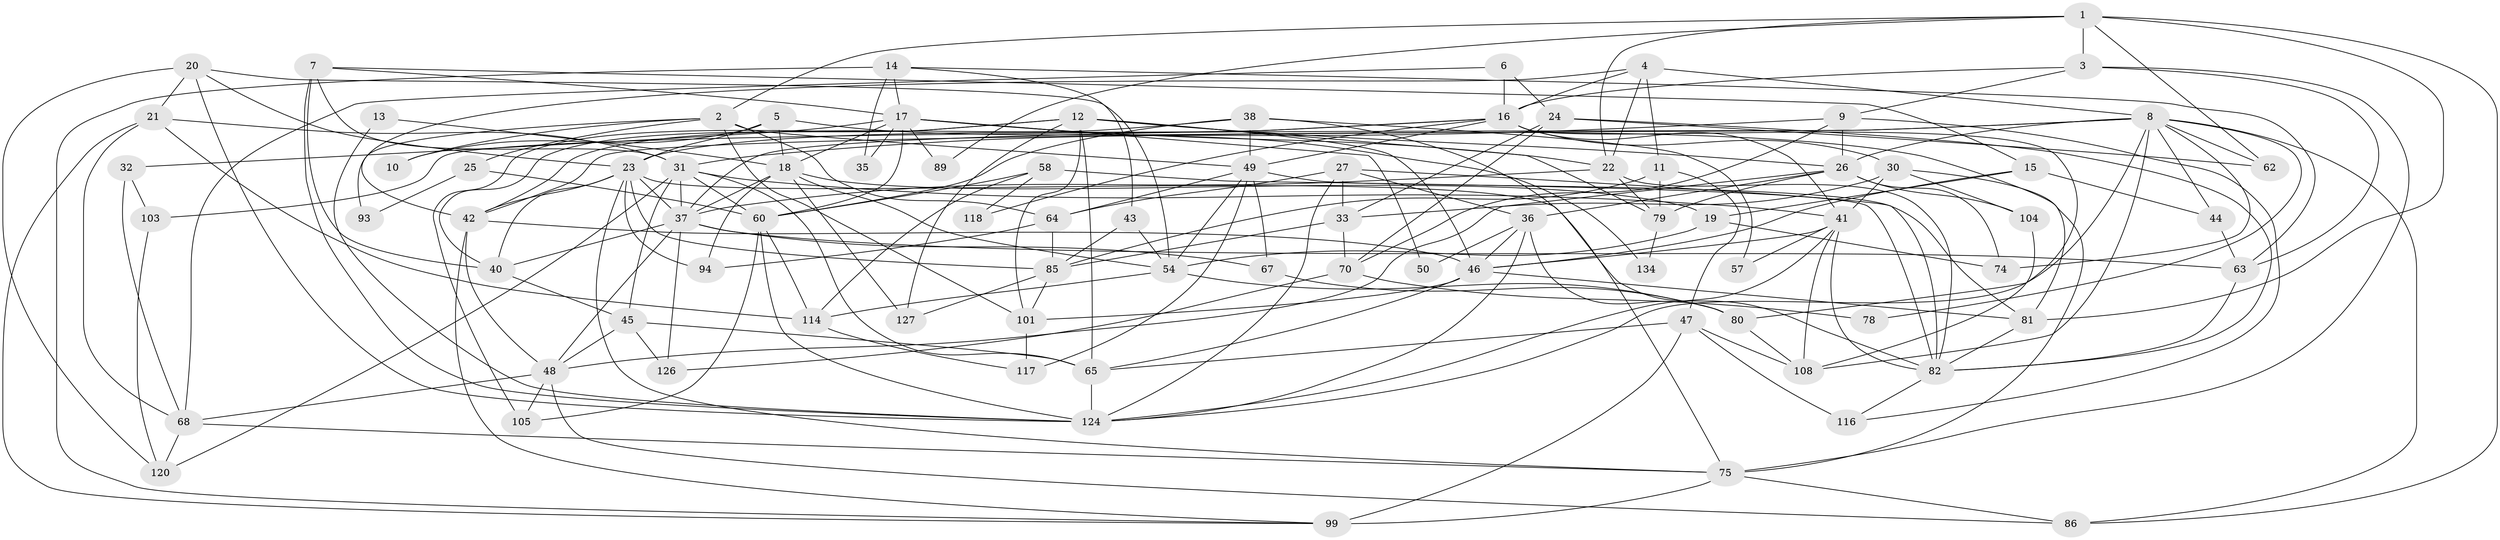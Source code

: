 // original degree distribution, {5: 0.18382352941176472, 4: 0.20588235294117646, 3: 0.3088235294117647, 7: 0.029411764705882353, 2: 0.13970588235294118, 6: 0.11029411764705882, 8: 0.014705882352941176, 9: 0.007352941176470588}
// Generated by graph-tools (version 1.1) at 2025/41/03/06/25 10:41:57]
// undirected, 84 vertices, 214 edges
graph export_dot {
graph [start="1"]
  node [color=gray90,style=filled];
  1 [super="+129"];
  2 [super="+53"];
  3;
  4 [super="+29"];
  5 [super="+122"];
  6;
  7 [super="+61"];
  8 [super="+59"];
  9 [super="+98"];
  10;
  11 [super="+92"];
  12 [super="+56"];
  13;
  14 [super="+69"];
  15 [super="+88"];
  16 [super="+96"];
  17 [super="+28"];
  18 [super="+97"];
  19;
  20 [super="+90"];
  21 [super="+73"];
  22 [super="+39"];
  23 [super="+111"];
  24 [super="+102"];
  25;
  26 [super="+55"];
  27 [super="+91"];
  30 [super="+34"];
  31 [super="+72"];
  32;
  33;
  35 [super="+83"];
  36 [super="+71"];
  37 [super="+110"];
  38;
  40 [super="+113"];
  41 [super="+52"];
  42 [super="+123"];
  43;
  44;
  45 [super="+87"];
  46 [super="+135"];
  47 [super="+66"];
  48 [super="+76"];
  49 [super="+51"];
  50;
  54 [super="+115"];
  57;
  58 [super="+84"];
  60 [super="+112"];
  62;
  63 [super="+119"];
  64;
  65 [super="+106"];
  67;
  68 [super="+95"];
  70 [super="+77"];
  74;
  75 [super="+109"];
  78;
  79;
  80 [super="+128"];
  81;
  82 [super="+125"];
  85 [super="+130"];
  86;
  89;
  93;
  94;
  99 [super="+100"];
  101 [super="+107"];
  103;
  104;
  105;
  108;
  114 [super="+136"];
  116 [super="+121"];
  117;
  118;
  120 [super="+131"];
  124 [super="+133"];
  126 [super="+132"];
  127;
  134;
  1 -- 81;
  1 -- 3;
  1 -- 86;
  1 -- 89;
  1 -- 62;
  1 -- 2;
  1 -- 22;
  2 -- 101;
  2 -- 49;
  2 -- 93;
  2 -- 64;
  2 -- 25;
  2 -- 10;
  3 -- 63;
  3 -- 75;
  3 -- 16;
  3 -- 9;
  4 -- 11;
  4 -- 22;
  4 -- 16;
  4 -- 8;
  4 -- 42;
  5 -- 23;
  5 -- 10;
  5 -- 81;
  5 -- 18;
  6 -- 68;
  6 -- 24;
  6 -- 16;
  7 -- 31;
  7 -- 124;
  7 -- 40;
  7 -- 17;
  7 -- 15;
  8 -- 86;
  8 -- 108;
  8 -- 78;
  8 -- 103;
  8 -- 124;
  8 -- 74;
  8 -- 42;
  8 -- 44;
  8 -- 62;
  8 -- 26;
  9 -- 70;
  9 -- 31;
  9 -- 26;
  9 -- 116;
  11 -- 85 [weight=2];
  11 -- 79;
  11 -- 47;
  12 -- 46;
  12 -- 105;
  12 -- 101;
  12 -- 79;
  12 -- 127;
  12 -- 65;
  12 -- 40;
  12 -- 26;
  13 -- 124;
  13 -- 18;
  14 -- 63;
  14 -- 99;
  14 -- 17;
  14 -- 35 [weight=2];
  14 -- 43;
  15 -- 19;
  15 -- 44;
  15 -- 46;
  16 -- 37;
  16 -- 41;
  16 -- 49;
  16 -- 80;
  16 -- 118;
  16 -- 23;
  16 -- 30;
  17 -- 89;
  17 -- 22;
  17 -- 32;
  17 -- 50;
  17 -- 134;
  17 -- 35;
  17 -- 60;
  17 -- 18;
  18 -- 127;
  18 -- 19;
  18 -- 54;
  18 -- 94;
  18 -- 37;
  19 -- 54;
  19 -- 74;
  20 -- 54;
  20 -- 21;
  20 -- 124;
  20 -- 120;
  20 -- 23;
  21 -- 99;
  21 -- 114;
  21 -- 68;
  21 -- 31;
  22 -- 79;
  22 -- 82;
  22 -- 37;
  23 -- 94;
  23 -- 37;
  23 -- 42;
  23 -- 75;
  23 -- 82;
  23 -- 40;
  23 -- 85;
  24 -- 70;
  24 -- 33;
  24 -- 62;
  24 -- 82;
  25 -- 93;
  25 -- 60;
  26 -- 36;
  26 -- 74;
  26 -- 79;
  26 -- 48;
  26 -- 104;
  27 -- 64;
  27 -- 82;
  27 -- 36;
  27 -- 33;
  27 -- 124;
  30 -- 33;
  30 -- 41;
  30 -- 104;
  30 -- 75;
  31 -- 41;
  31 -- 37;
  31 -- 120;
  31 -- 60;
  31 -- 45;
  31 -- 65;
  32 -- 68;
  32 -- 103;
  33 -- 70;
  33 -- 85;
  36 -- 124;
  36 -- 46;
  36 -- 50;
  36 -- 80;
  37 -- 63 [weight=2];
  37 -- 67;
  37 -- 48;
  37 -- 40;
  37 -- 126;
  38 -- 49;
  38 -- 57;
  38 -- 75;
  38 -- 60;
  38 -- 42;
  40 -- 45;
  41 -- 82;
  41 -- 108;
  41 -- 124;
  41 -- 57;
  41 -- 46;
  42 -- 46;
  42 -- 48;
  42 -- 99;
  43 -- 85;
  43 -- 54;
  44 -- 63;
  45 -- 126;
  45 -- 65;
  45 -- 48;
  46 -- 65;
  46 -- 81;
  46 -- 101;
  47 -- 116 [weight=2];
  47 -- 99 [weight=2];
  47 -- 108;
  47 -- 65;
  48 -- 86;
  48 -- 68;
  48 -- 105;
  49 -- 67;
  49 -- 64;
  49 -- 81;
  49 -- 117;
  49 -- 54;
  54 -- 80;
  54 -- 114;
  58 -- 82;
  58 -- 118 [weight=2];
  58 -- 60;
  58 -- 114;
  60 -- 124;
  60 -- 114;
  60 -- 105;
  63 -- 82;
  64 -- 94;
  64 -- 85;
  65 -- 124;
  67 -- 80;
  68 -- 75;
  68 -- 120;
  70 -- 126;
  70 -- 78;
  75 -- 86;
  75 -- 99;
  79 -- 134;
  80 -- 108;
  81 -- 82;
  82 -- 116;
  85 -- 127;
  85 -- 101;
  101 -- 117;
  103 -- 120;
  104 -- 108;
  114 -- 117;
}

